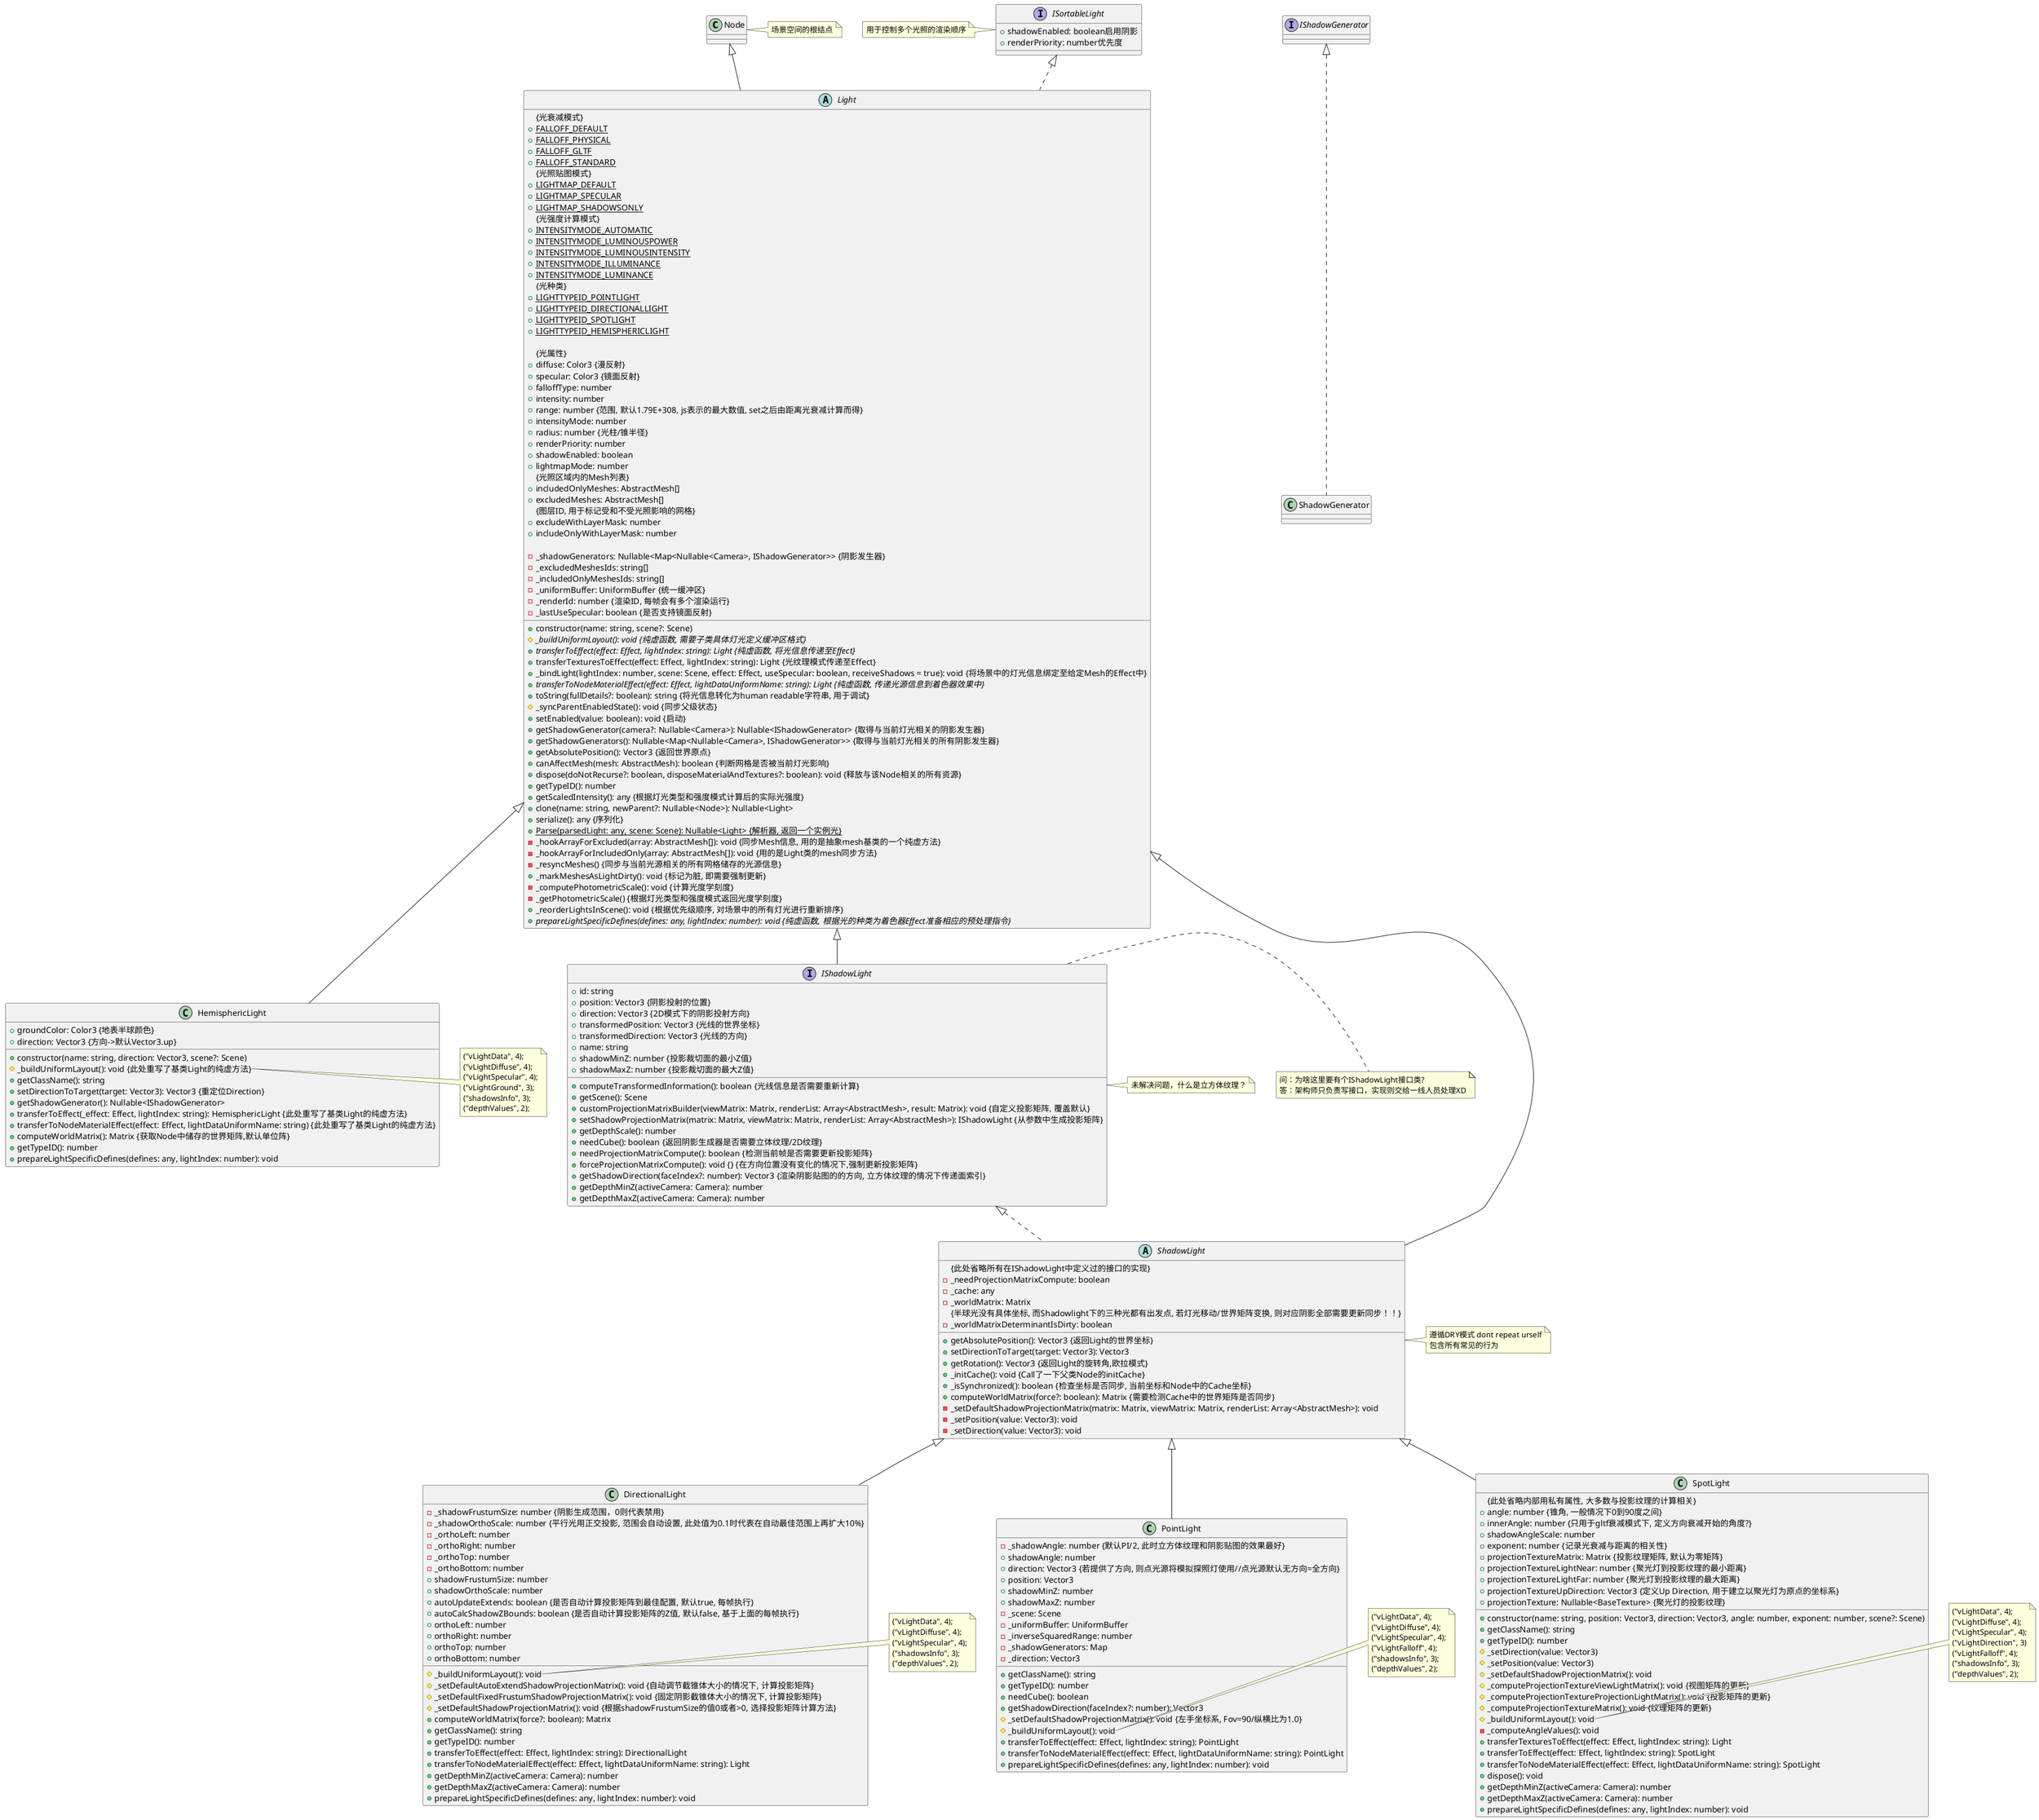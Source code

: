 @startuml light

class Node {
}

note right of Node
场景空间的根结点
end note

interface ISortableLight {
  + shadowEnabled: boolean启用阴影
  + renderPriority: number优先度
}
note left of ISortableLight
用于控制多个光照的渲染顺序
end note

abstract class Light extends Node implements ISortableLight {
  {光衰减模式}
  {static}+FALLOFF_DEFAULT
  {static}+FALLOFF_PHYSICAL
  {static}+FALLOFF_GLTF
  {static}+FALLOFF_STANDARD
  {光照贴图模式}
  {static}+LIGHTMAP_DEFAULT
  {static}+LIGHTMAP_SPECULAR
  {static}+LIGHTMAP_SHADOWSONLY
  {光强度计算模式}
  {static}+INTENSITYMODE_AUTOMATIC
  {static}+INTENSITYMODE_LUMINOUSPOWER
  {static}+INTENSITYMODE_LUMINOUSINTENSITY
  {static}+INTENSITYMODE_ILLUMINANCE
  {static}+INTENSITYMODE_LUMINANCE
  {光种类}
  {static}+LIGHTTYPEID_POINTLIGHT
  {static}+LIGHTTYPEID_DIRECTIONALLIGHT
  {static}+LIGHTTYPEID_SPOTLIGHT
  {static}+LIGHTTYPEID_HEMISPHERICLIGHT

  {光属性}
  +diffuse: Color3 {漫反射}
  +specular: Color3 {镜面反射}
  +falloffType: number 
  +intensity: number
  +range: number {范围, 默认1.79E+308, js表示的最大数值, set之后由距离光衰减计算而得}
  +intensityMode: number
  +radius: number {光柱/锥半径}
  +renderPriority: number 
  +shadowEnabled: boolean 
  +lightmapMode: number
  {光照区域内的Mesh列表}
  +includedOnlyMeshes: AbstractMesh[]
  +excludedMeshes: AbstractMesh[]
  {图层ID, 用于标记受和不受光照影响的网格}
  +excludeWithLayerMask: number 
  +includeOnlyWithLayerMask: number

  -_shadowGenerators: Nullable<Map<Nullable<Camera>, IShadowGenerator>> {阴影发生器}
  -_excludedMeshesIds: string[]
  -_includedOnlyMeshesIds: string[]
  -_uniformBuffer: UniformBuffer {统一缓冲区}
  -_renderId: number {渲染ID, 每帧会有多个渲染运行}
  -_lastUseSpecular: boolean {是否支持镜面反射}
  +constructor(name: string, scene?: Scene)
  #{abstract}_buildUniformLayout(): void {纯虚函数, 需要子类具体灯光定义缓冲区格式}
  +{abstract}transferToEffect(effect: Effect, lightIndex: string): Light {纯虚函数, 将光信息传递至Effect}
  +transferTexturesToEffect(effect: Effect, lightIndex: string): Light {光纹理模式传递至Effect}
  +_bindLight(lightIndex: number, scene: Scene, effect: Effect, useSpecular: boolean, receiveShadows = true): void {将场景中的灯光信息绑定至给定Mesh的Effect中}
  +{abstract}transferToNodeMaterialEffect(effect: Effect, lightDataUniformName: string): Light {纯虚函数, 传递光源信息到着色器效果中}
  +toString(fullDetails?: boolean): string {将光信息转化为human readable字符串, 用于调试}
  #_syncParentEnabledState(): void {同步父级状态}
  +setEnabled(value: boolean): void {启动}
  +getShadowGenerator(camera?: Nullable<Camera>): Nullable<IShadowGenerator> {取得与当前灯光相关的阴影发生器}
  +getShadowGenerators(): Nullable<Map<Nullable<Camera>, IShadowGenerator>> {取得与当前灯光相关的所有阴影发生器}
  +getAbsolutePosition(): Vector3 {返回世界原点}
  +canAffectMesh(mesh: AbstractMesh): boolean {判断网格是否被当前灯光影响}
  +dispose(doNotRecurse?: boolean, disposeMaterialAndTextures?: boolean): void {释放与该Node相关的所有资源}
  +getTypeID(): number
  +getScaledIntensity(): any {根据灯光类型和强度模式计算后的实际光强度}
  +clone(name: string, newParent?: Nullable<Node>): Nullable<Light> 
  +serialize(): any {序列化}
  +{static}Parse(parsedLight: any, scene: Scene): Nullable<Light> {解析器, 返回一个实例光}
  -_hookArrayForExcluded(array: AbstractMesh[]): void {同步Mesh信息, 用的是抽象mesh基类的一个纯虚方法}
  -_hookArrayForIncludedOnly(array: AbstractMesh[]): void {用的是Light类的mesh同步方法}
  -_resyncMeshes() {同步与当前光源相关的所有网格储存的光源信息}
  +_markMeshesAsLightDirty(): void {标记为脏, 即需要强制更新}
  -_computePhotometricScale(): void {计算光度学刻度}
  -_getPhotometricScale() {根据灯光类型和强度模式返回光度学刻度}
  +_reorderLightsInScene(): void {根据优先级顺序, 对场景中的所有灯光进行重新排序}
  +{abstract}prepareLightSpecificDefines(defines: any, lightIndex: number): void {纯虚函数, 根据光的种类为着色器Effect准备相应的预处理指令}
}

class HemisphericLight extends Light {
  +groundColor: Color3 {地表半球颜色}
  +direction: Vector3 {方向->默认Vector3.up}
  +constructor(name: string, direction: Vector3, scene?: Scene)
  #_buildUniformLayout(): void {此处重写了基类Light的纯虚方法}
  +getClassName(): string
  +setDirectionToTarget(target: Vector3): Vector3 {重定位Direction}
  +getShadowGenerator(): Nullable<IShadowGenerator>
  +transferToEffect(_effect: Effect, lightIndex: string): HemisphericLight {此处重写了基类Light的纯虚方法}
  +transferToNodeMaterialEffect(effect: Effect, lightDataUniformName: string) {此处重写了基类Light的纯虚方法}
  +computeWorldMatrix(): Matrix {获取Node中储存的世界矩阵,默认单位阵}
  +getTypeID(): number
  +prepareLightSpecificDefines(defines: any, lightIndex: number): void
}

note right of HemisphericLight::_buildUniformLayout
("vLightData", 4);
("vLightDiffuse", 4);
("vLightSpecular", 4);
("vLightGround", 3);
("shadowsInfo", 3);
("depthValues", 2);
end note

interface IShadowLight extends Light {
  +id: string
  +position: Vector3 {阴影投射的位置}
  +direction: Vector3 {2D模式下的阴影投射方向}
  +transformedPosition: Vector3 {光线的世界坐标}
  +transformedDirection: Vector3 {光线的方向}
  +name: string
  +shadowMinZ: number {投影裁切面的最小Z值}
  +shadowMaxZ: number {投影裁切面的最大Z值}
  +computeTransformedInformation(): boolean {光线信息是否需要重新计算}
  +getScene(): Scene 
  +customProjectionMatrixBuilder(viewMatrix: Matrix, renderList: Array<AbstractMesh>, result: Matrix): void {自定义投影矩阵, 覆盖默认}
  +setShadowProjectionMatrix(matrix: Matrix, viewMatrix: Matrix, renderList: Array<AbstractMesh>): IShadowLight {从参数中生成投影矩阵}
  +getDepthScale(): number
  +needCube(): boolean {返回阴影生成器是否需要立体纹理/2D纹理}
  +needProjectionMatrixCompute(): boolean {检测当前帧是否需要更新投影矩阵}
  +forceProjectionMatrixCompute(): void {} {在方向位置没有变化的情况下,强制更新投影矩阵}
  +getShadowDirection(faceIndex?: number): Vector3 {渲染阴影贴图的的方向, 立方体纹理的情况下传递面索引}
  +getDepthMinZ(activeCamera: Camera): number 
  +getDepthMaxZ(activeCamera: Camera): number
}
note right of IShadowLight
问：为啥这里要有个IShadowLight接口类?
答：架构师只负责写接口，实现则交给一线人员处理XD
end note
note right of IShadowLight
未解决问题，什么是立方体纹理？
end note

abstract class ShadowLight extends Light implements IShadowLight {
  {此处省略所有在IShadowLight中定义过的接口的实现}
  +getAbsolutePosition(): Vector3 {返回Light的世界坐标}
  +setDirectionToTarget(target: Vector3): Vector3 
  +getRotation(): Vector3 {返回Light的旋转角,欧拉模式}
  +_initCache(): void {Call了一下父类Node的initCache}
  +_isSynchronized(): boolean {检查坐标是否同步, 当前坐标和Node中的Cache坐标}
  +computeWorldMatrix(force?: boolean): Matrix {需要检测Cache中的世界矩阵是否同步}
  -_setDefaultShadowProjectionMatrix(matrix: Matrix, viewMatrix: Matrix, renderList: Array<AbstractMesh>): void
  -_setPosition(value: Vector3): void
  -_setDirection(value: Vector3): void
  -_needProjectionMatrixCompute: boolean
  -_cache: any
  -_worldMatrix: Matrix
  {半球光没有具体坐标, 而Shadowlight下的三种光都有出发点, 若灯光移动/世界矩阵变换, 则对应阴影全部需要更新同步！！}
  -_worldMatrixDeterminantIsDirty: boolean 
}

note right of ShadowLight
遵循DRY模式 dont repeat urself
包含所有常见的行为
end note

class DirectionalLight extends ShadowLight{
  -_shadowFrustumSize: number {阴影生成范围，0则代表禁用}
  -_shadowOrthoScale: number {平行光用正交投影, 范围会自动设置, 此处值为0.1时代表在自动最佳范围上再扩大10%}
  -_orthoLeft: number 
  -_orthoRight: number
  -_orthoTop: number
  -_orthoBottom: number
  +shadowFrustumSize: number 
  +shadowOrthoScale: number
  +autoUpdateExtends: boolean {是否自动计算投影矩阵到最佳配置, 默认true, 每帧执行}
  +autoCalcShadowZBounds: boolean {是否自动计算投影矩阵的Z值, 默认false, 基于上面的每帧执行}
  +orthoLeft: number
  +orthoRight: number
  +orthoTop: number
  +orthoBottom: number
  #_buildUniformLayout(): void
  #_setDefaultAutoExtendShadowProjectionMatrix(): void {自动调节截锥体大小的情况下, 计算投影矩阵}
  #_setDefaultFixedFrustumShadowProjectionMatrix(): void {固定阴影截锥体大小的情况下, 计算投影矩阵}
  #_setDefaultShadowProjectionMatrix(): void {根据shadowFrustumSize的值0或者>0, 选择投影矩阵计算方法}
  +computeWorldMatrix(force?: boolean): Matrix
  +getClassName(): string
  +getTypeID(): number
  +transferToEffect(effect: Effect, lightIndex: string): DirectionalLight
  +transferToNodeMaterialEffect(effect: Effect, lightDataUniformName: string): Light
  +getDepthMinZ(activeCamera: Camera): number
  +getDepthMaxZ(activeCamera: Camera): number
  +prepareLightSpecificDefines(defines: any, lightIndex: number): void
}

note right of DirectionalLight::_buildUniformLayout
("vLightData", 4);
("vLightDiffuse", 4);
("vLightSpecular", 4);
("shadowsInfo", 3);
("depthValues", 2);
endnote

class PointLight extends ShadowLight {
  -_shadowAngle: number {默认PI/2, 此时立方体纹理和阴影贴图的效果最好}
  +shadowAngle: number
  +direction: Vector3 {若提供了方向, 则点光源将模拟探照灯使用//点光源默认无方向=全方向}
  +position: Vector3 
  +shadowMinZ: number
  +shadowMaxZ: number
  -_scene: Scene
  -_uniformBuffer: UniformBuffer
  -_inverseSquaredRange: number
  -_shadowGenerators: Map
  -_direction: Vector3
  +getClassName(): string
  +getTypeID(): number
  +needCube(): boolean
  +getShadowDirection(faceIndex?: number): Vector3
  #_setDefaultShadowProjectionMatrix(): void {左手坐标系, Fov=90/纵横比为1.0}
  #_buildUniformLayout(): void
  +transferToEffect(effect: Effect, lightIndex: string): PointLight
  +transferToNodeMaterialEffect(effect: Effect, lightDataUniformName: string): PointLight
  +prepareLightSpecificDefines(defines: any, lightIndex: number): void
}

note right of PointLight::_buildUniformLayout
("vLightData", 4);
("vLightDiffuse", 4);
("vLightSpecular", 4);
("vLightFalloff", 4);
("shadowsInfo", 3);
("depthValues", 2);
endnote

class SpotLight extends ShadowLight {
  {此处省略内部用私有属性, 大多数与投影纹理的计算相关}
  +angle: number {锥角, 一般情况下0到90度之间}
  +innerAngle: number {只用于gltf衰减模式下, 定义方向衰减开始的角度?}
  +shadowAngleScale: number 
  +exponent: number {记录光衰减与距离的相关性}
  +projectionTextureMatrix: Matrix {投影纹理矩阵, 默认为零矩阵}
  +projectionTextureLightNear: number {聚光灯到投影纹理的最小距离}
  +projectionTextureLightFar: number {聚光灯到投影纹理的最大距离}
  +projectionTextureUpDirection: Vector3 {定义Up Direction, 用于建立以聚光灯为原点的坐标系}
  +projectionTexture: Nullable<BaseTexture> {聚光灯的投影纹理}
  +constructor(name: string, position: Vector3, direction: Vector3, angle: number, exponent: number, scene?: Scene)
  +getClassName(): string
  +getTypeID(): number
  #_setDirection(value: Vector3)
  #_setPosition(value: Vector3)
  #_setDefaultShadowProjectionMatrix(): void
  #_computeProjectionTextureViewLightMatrix(): void {视图矩阵的更新}
  #_computeProjectionTextureProjectionLightMatrix(): void {投影矩阵的更新}
  #_computeProjectionTextureMatrix(): void {纹理矩阵的更新}
  #_buildUniformLayout(): void
  -_computeAngleValues(): void
  +transferTexturesToEffect(effect: Effect, lightIndex: string): Light
  +transferToEffect(effect: Effect, lightIndex: string): SpotLight
  +transferToNodeMaterialEffect(effect: Effect, lightDataUniformName: string): SpotLight
  +dispose(): void
  +getDepthMinZ(activeCamera: Camera): number
  +getDepthMaxZ(activeCamera: Camera): number
  +prepareLightSpecificDefines(defines: any, lightIndex: number): void
}

note right of SpotLight::_buildUniformLayout
("vLightData", 4);
("vLightDiffuse", 4);
("vLightSpecular", 4);
("vLightDirection", 3)
("vLightFalloff", 4);
("shadowsInfo", 3);
("depthValues", 2);
endnote

interface IShadowGenerator{

}

class ShadowGenerator implements IShadowGenerator{

}
@enduml